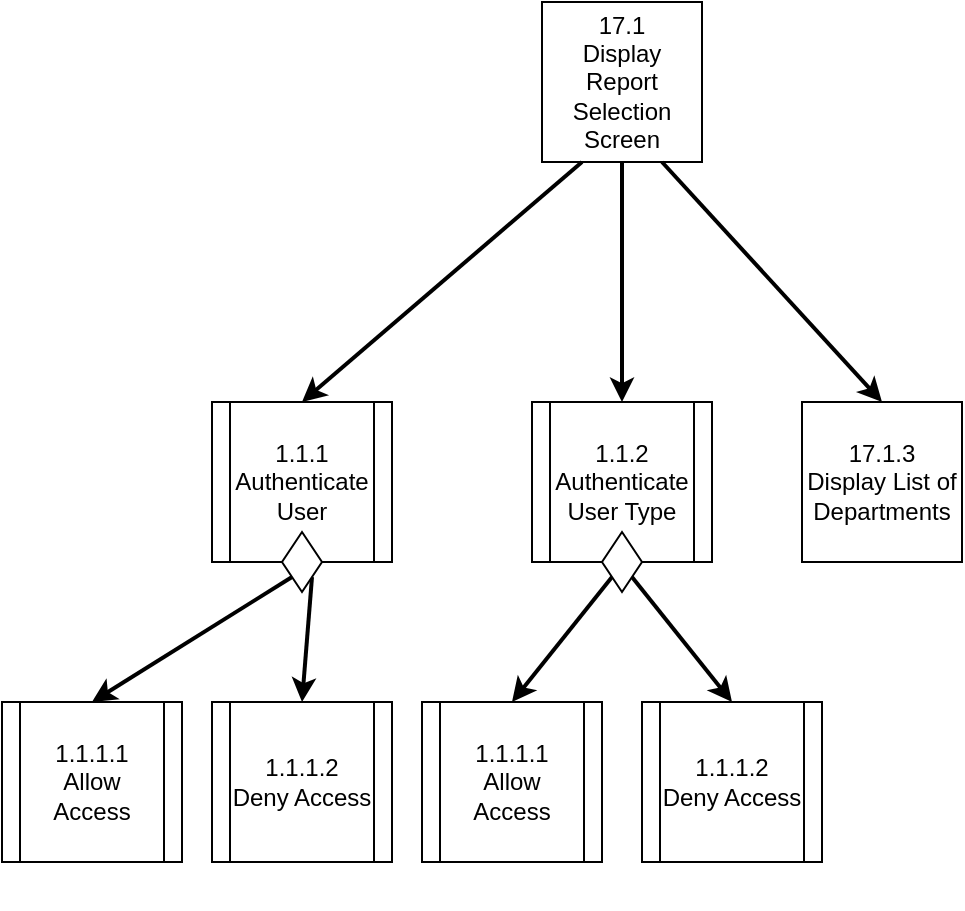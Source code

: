 <mxfile version="12.7.0" type="github" pages="2">
  <diagram id="4YmdYkod3J_SG8ZPj8dL" name="17.1: Display Report Creation Screen">
    <mxGraphModel dx="1038" dy="580" grid="1" gridSize="10" guides="1" tooltips="1" connect="1" arrows="1" fold="1" page="1" pageScale="1" pageWidth="850" pageHeight="1100" math="0" shadow="0">
      <root>
        <mxCell id="0"/>
        <mxCell id="1" parent="0"/>
        <mxCell id="GgS-fJ5CXfgOPeYuzjB5-1" value="17.1&lt;br&gt;Display Report Selection Screen" style="whiteSpace=wrap;html=1;aspect=fixed;" vertex="1" parent="1">
          <mxGeometry x="350" y="50" width="80" height="80" as="geometry"/>
        </mxCell>
        <mxCell id="GgS-fJ5CXfgOPeYuzjB5-2" value="" style="endArrow=classic;html=1;" edge="1" parent="1">
          <mxGeometry width="50" height="50" relative="1" as="geometry">
            <mxPoint x="180" y="490" as="sourcePoint"/>
            <mxPoint x="180" y="490" as="targetPoint"/>
          </mxGeometry>
        </mxCell>
        <mxCell id="GgS-fJ5CXfgOPeYuzjB5-3" value="17.1.3&lt;br&gt;Display List of Departments" style="whiteSpace=wrap;html=1;aspect=fixed;" vertex="1" parent="1">
          <mxGeometry x="480" y="250" width="80" height="80" as="geometry"/>
        </mxCell>
        <mxCell id="GgS-fJ5CXfgOPeYuzjB5-4" value="" style="endArrow=classic;html=1;exitX=0;exitY=1;exitDx=0;exitDy=0;entryX=0.5;entryY=0;entryDx=0;entryDy=0;strokeWidth=2;" edge="1" parent="1" source="GgS-fJ5CXfgOPeYuzjB5-11" target="GgS-fJ5CXfgOPeYuzjB5-10">
          <mxGeometry width="50" height="50" relative="1" as="geometry">
            <mxPoint x="260" y="390" as="sourcePoint"/>
            <mxPoint x="190" y="450" as="targetPoint"/>
          </mxGeometry>
        </mxCell>
        <mxCell id="GgS-fJ5CXfgOPeYuzjB5-5" value="" style="endArrow=classic;html=1;exitX=0.75;exitY=1;exitDx=0;exitDy=0;strokeWidth=2;entryX=0.5;entryY=0;entryDx=0;entryDy=0;" edge="1" parent="1" source="GgS-fJ5CXfgOPeYuzjB5-1" target="GgS-fJ5CXfgOPeYuzjB5-3">
          <mxGeometry width="50" height="50" relative="1" as="geometry">
            <mxPoint x="490" y="220" as="sourcePoint"/>
            <mxPoint x="515" y="250" as="targetPoint"/>
          </mxGeometry>
        </mxCell>
        <mxCell id="GgS-fJ5CXfgOPeYuzjB5-6" value="" style="endArrow=classic;html=1;exitX=0.25;exitY=1;exitDx=0;exitDy=0;entryX=0.5;entryY=0;entryDx=0;entryDy=0;strokeWidth=2;" edge="1" parent="1" source="GgS-fJ5CXfgOPeYuzjB5-1" target="GgS-fJ5CXfgOPeYuzjB5-8">
          <mxGeometry width="50" height="50" relative="1" as="geometry">
            <mxPoint x="240" y="170" as="sourcePoint"/>
            <mxPoint x="90" y="250" as="targetPoint"/>
          </mxGeometry>
        </mxCell>
        <mxCell id="GgS-fJ5CXfgOPeYuzjB5-7" value="" style="endArrow=classic;html=1;strokeWidth=2;entryX=0.5;entryY=0;entryDx=0;entryDy=0;exitX=1;exitY=1;exitDx=0;exitDy=0;" edge="1" parent="1" source="GgS-fJ5CXfgOPeYuzjB5-11" target="GgS-fJ5CXfgOPeYuzjB5-9">
          <mxGeometry width="50" height="50" relative="1" as="geometry">
            <mxPoint x="180" y="360" as="sourcePoint"/>
            <mxPoint x="80" y="450" as="targetPoint"/>
          </mxGeometry>
        </mxCell>
        <mxCell id="GgS-fJ5CXfgOPeYuzjB5-8" value="&lt;span style=&quot;white-space: normal&quot;&gt;1.1.1&lt;br&gt;&lt;/span&gt;Authenticate User" style="shape=process;whiteSpace=wrap;html=1;backgroundOutline=1;" vertex="1" parent="1">
          <mxGeometry x="185" y="250" width="90" height="80" as="geometry"/>
        </mxCell>
        <mxCell id="GgS-fJ5CXfgOPeYuzjB5-9" value="1.1.1.2&lt;br&gt;Deny Access" style="shape=process;whiteSpace=wrap;html=1;backgroundOutline=1;" vertex="1" parent="1">
          <mxGeometry x="185" y="400" width="90" height="80" as="geometry"/>
        </mxCell>
        <mxCell id="GgS-fJ5CXfgOPeYuzjB5-10" value="1.1.1.1&lt;br&gt;Allow Access" style="shape=process;whiteSpace=wrap;html=1;backgroundOutline=1;" vertex="1" parent="1">
          <mxGeometry x="80" y="400" width="90" height="80" as="geometry"/>
        </mxCell>
        <mxCell id="GgS-fJ5CXfgOPeYuzjB5-11" value="" style="rhombus;whiteSpace=wrap;html=1;fillColor=#FFFFFF;" vertex="1" parent="1">
          <mxGeometry x="220" y="315" width="20" height="30" as="geometry"/>
        </mxCell>
        <mxCell id="GgS-fJ5CXfgOPeYuzjB5-12" value="" style="endArrow=classic;html=1;" edge="1" parent="1">
          <mxGeometry width="50" height="50" relative="1" as="geometry">
            <mxPoint x="400" y="495" as="sourcePoint"/>
            <mxPoint x="400" y="495" as="targetPoint"/>
          </mxGeometry>
        </mxCell>
        <mxCell id="GgS-fJ5CXfgOPeYuzjB5-13" value="" style="endArrow=classic;html=1;exitX=0;exitY=1;exitDx=0;exitDy=0;strokeWidth=2;entryX=0.5;entryY=0;entryDx=0;entryDy=0;" edge="1" parent="1" source="GgS-fJ5CXfgOPeYuzjB5-16" target="GgS-fJ5CXfgOPeYuzjB5-18">
          <mxGeometry width="50" height="50" relative="1" as="geometry">
            <mxPoint x="475" y="390" as="sourcePoint"/>
            <mxPoint x="310" y="420" as="targetPoint"/>
          </mxGeometry>
        </mxCell>
        <mxCell id="GgS-fJ5CXfgOPeYuzjB5-14" value="" style="endArrow=classic;html=1;strokeWidth=2;exitX=1;exitY=1;exitDx=0;exitDy=0;entryX=0.5;entryY=0;entryDx=0;entryDy=0;" edge="1" parent="1" source="GgS-fJ5CXfgOPeYuzjB5-16" target="GgS-fJ5CXfgOPeYuzjB5-19">
          <mxGeometry width="50" height="50" relative="1" as="geometry">
            <mxPoint x="395" y="360" as="sourcePoint"/>
            <mxPoint x="430" y="410" as="targetPoint"/>
          </mxGeometry>
        </mxCell>
        <mxCell id="GgS-fJ5CXfgOPeYuzjB5-15" value="&lt;span style=&quot;white-space: normal&quot;&gt;1.1.2&lt;br&gt;&lt;/span&gt;Authenticate User Type" style="shape=process;whiteSpace=wrap;html=1;backgroundOutline=1;" vertex="1" parent="1">
          <mxGeometry x="345" y="250" width="90" height="80" as="geometry"/>
        </mxCell>
        <mxCell id="GgS-fJ5CXfgOPeYuzjB5-16" value="" style="rhombus;whiteSpace=wrap;html=1;fillColor=#FFFFFF;" vertex="1" parent="1">
          <mxGeometry x="380" y="315" width="20" height="30" as="geometry"/>
        </mxCell>
        <mxCell id="GgS-fJ5CXfgOPeYuzjB5-17" value="" style="endArrow=classic;html=1;exitX=0.5;exitY=1;exitDx=0;exitDy=0;entryX=0.5;entryY=0;entryDx=0;entryDy=0;strokeWidth=2;" edge="1" parent="1" source="GgS-fJ5CXfgOPeYuzjB5-1" target="GgS-fJ5CXfgOPeYuzjB5-15">
          <mxGeometry width="50" height="50" relative="1" as="geometry">
            <mxPoint x="397.5" y="150" as="sourcePoint"/>
            <mxPoint x="192.5" y="270" as="targetPoint"/>
          </mxGeometry>
        </mxCell>
        <mxCell id="GgS-fJ5CXfgOPeYuzjB5-18" value="1.1.1.1&lt;br&gt;Allow Access" style="shape=process;whiteSpace=wrap;html=1;backgroundOutline=1;" vertex="1" parent="1">
          <mxGeometry x="290" y="400" width="90" height="80" as="geometry"/>
        </mxCell>
        <mxCell id="GgS-fJ5CXfgOPeYuzjB5-19" value="1.1.1.2&lt;br&gt;Deny Access" style="shape=process;whiteSpace=wrap;html=1;backgroundOutline=1;" vertex="1" parent="1">
          <mxGeometry x="400" y="400" width="90" height="80" as="geometry"/>
        </mxCell>
      </root>
    </mxGraphModel>
  </diagram>
  <diagram id="d0ySRuSvXzREFa9gNcK0" name="17.2: Generate Requested Report">
    <mxGraphModel dx="1888" dy="580" grid="1" gridSize="10" guides="1" tooltips="1" connect="1" arrows="1" fold="1" page="1" pageScale="1" pageWidth="850" pageHeight="1100" math="0" shadow="0">
      <root>
        <mxCell id="EmbihibUC29BOiZUdnOn-0"/>
        <mxCell id="EmbihibUC29BOiZUdnOn-1" parent="EmbihibUC29BOiZUdnOn-0"/>
        <mxCell id="HvQKUCN0Da436xTyyr2u-0" value="17.2&lt;br&gt;Generate Requested Report" style="whiteSpace=wrap;html=1;aspect=fixed;" vertex="1" parent="EmbihibUC29BOiZUdnOn-1">
          <mxGeometry x="520" y="60" width="80" height="80" as="geometry"/>
        </mxCell>
        <mxCell id="HvQKUCN0Da436xTyyr2u-1" value="17.2.2&lt;br&gt;Display Requested Report" style="whiteSpace=wrap;html=1;aspect=fixed;" vertex="1" parent="EmbihibUC29BOiZUdnOn-1">
          <mxGeometry x="710" y="195" width="80" height="80" as="geometry"/>
        </mxCell>
        <mxCell id="HvQKUCN0Da436xTyyr2u-2" value="" style="endArrow=classic;html=1;exitX=0.75;exitY=1;exitDx=0;exitDy=0;strokeWidth=2;entryX=0.5;entryY=0;entryDx=0;entryDy=0;" edge="1" parent="EmbihibUC29BOiZUdnOn-1" source="HvQKUCN0Da436xTyyr2u-0" target="HvQKUCN0Da436xTyyr2u-1">
          <mxGeometry width="50" height="50" relative="1" as="geometry">
            <mxPoint x="745" y="220" as="sourcePoint"/>
            <mxPoint x="770" y="250" as="targetPoint"/>
          </mxGeometry>
        </mxCell>
        <mxCell id="HvQKUCN0Da436xTyyr2u-3" value="" style="endArrow=classic;html=1;exitX=0.25;exitY=1;exitDx=0;exitDy=0;entryX=0.5;entryY=0;entryDx=0;entryDy=0;strokeWidth=2;" edge="1" parent="EmbihibUC29BOiZUdnOn-1" source="HvQKUCN0Da436xTyyr2u-0" target="HvQKUCN0Da436xTyyr2u-5">
          <mxGeometry width="50" height="50" relative="1" as="geometry">
            <mxPoint x="397.5" y="150" as="sourcePoint"/>
            <mxPoint x="390" y="250" as="targetPoint"/>
          </mxGeometry>
        </mxCell>
        <mxCell id="HvQKUCN0Da436xTyyr2u-4" value="" style="endArrow=classic;html=1;strokeWidth=2;entryX=0.5;entryY=0;entryDx=0;entryDy=0;exitX=0.25;exitY=1;exitDx=0;exitDy=0;" edge="1" parent="EmbihibUC29BOiZUdnOn-1" source="HvQKUCN0Da436xTyyr2u-5" target="HvQKUCN0Da436xTyyr2u-7">
          <mxGeometry width="50" height="50" relative="1" as="geometry">
            <mxPoint x="360" y="330" as="sourcePoint"/>
            <mxPoint x="210" y="380" as="targetPoint"/>
          </mxGeometry>
        </mxCell>
        <mxCell id="HvQKUCN0Da436xTyyr2u-5" value="1.1.4&lt;br&gt;Get Required Information from Database" style="shape=process;whiteSpace=wrap;html=1;backgroundOutline=1;" vertex="1" parent="EmbihibUC29BOiZUdnOn-1">
          <mxGeometry x="290" y="190" width="90" height="90" as="geometry"/>
        </mxCell>
        <mxCell id="HvQKUCN0Da436xTyyr2u-7" value="1.1.4.1&lt;br&gt;Retrieve User Type Information from User Type Table" style="shape=process;whiteSpace=wrap;html=1;backgroundOutline=1;" vertex="1" parent="EmbihibUC29BOiZUdnOn-1">
          <mxGeometry x="-20" y="390" width="100" height="90" as="geometry"/>
        </mxCell>
        <mxCell id="HvQKUCN0Da436xTyyr2u-8" value="2.1.4.1&lt;br&gt;Retrieve List of Group Homes from Group Home Table" style="shape=process;whiteSpace=wrap;html=1;backgroundOutline=1;" vertex="1" parent="EmbihibUC29BOiZUdnOn-1">
          <mxGeometry x="100" y="390" width="100" height="90" as="geometry"/>
        </mxCell>
        <mxCell id="HvQKUCN0Da436xTyyr2u-9" value="17.2.1.3&lt;br&gt;Retrieve List of Clients from Client Table" style="shape=process;whiteSpace=wrap;html=1;backgroundOutline=1;" vertex="1" parent="EmbihibUC29BOiZUdnOn-1">
          <mxGeometry x="220" y="390" width="100" height="90" as="geometry"/>
        </mxCell>
        <mxCell id="HvQKUCN0Da436xTyyr2u-10" value="17.2.1.5&lt;br&gt;Retrieve List of Departments from Department Table" style="shape=process;whiteSpace=wrap;html=1;backgroundOutline=1;" vertex="1" parent="EmbihibUC29BOiZUdnOn-1">
          <mxGeometry x="460" y="390" width="110" height="90" as="geometry"/>
        </mxCell>
        <mxCell id="HvQKUCN0Da436xTyyr2u-11" value="17.2.1.4&lt;br&gt;Retrieve List of Staff from Staff Table" style="shape=process;whiteSpace=wrap;html=1;backgroundOutline=1;" vertex="1" parent="EmbihibUC29BOiZUdnOn-1">
          <mxGeometry x="340" y="390" width="100" height="90" as="geometry"/>
        </mxCell>
        <mxCell id="HvQKUCN0Da436xTyyr2u-12" value="17.2.1.6&lt;br&gt;Retrieve List of Shifts from Shift Table" style="shape=process;whiteSpace=wrap;html=1;backgroundOutline=1;" vertex="1" parent="EmbihibUC29BOiZUdnOn-1">
          <mxGeometry x="590" y="390" width="100" height="90" as="geometry"/>
        </mxCell>
        <mxCell id="HvQKUCN0Da436xTyyr2u-13" value="" style="endArrow=classic;html=1;strokeWidth=2;entryX=0.5;entryY=0;entryDx=0;entryDy=0;exitX=0.25;exitY=1;exitDx=0;exitDy=0;" edge="1" parent="EmbihibUC29BOiZUdnOn-1" source="HvQKUCN0Da436xTyyr2u-5" target="HvQKUCN0Da436xTyyr2u-8">
          <mxGeometry width="50" height="50" relative="1" as="geometry">
            <mxPoint x="322.5" y="350" as="sourcePoint"/>
            <mxPoint x="40" y="400" as="targetPoint"/>
          </mxGeometry>
        </mxCell>
        <mxCell id="HvQKUCN0Da436xTyyr2u-14" value="" style="endArrow=classic;html=1;strokeWidth=2;entryX=0.5;entryY=0;entryDx=0;entryDy=0;exitX=0.5;exitY=1;exitDx=0;exitDy=0;" edge="1" parent="EmbihibUC29BOiZUdnOn-1" source="HvQKUCN0Da436xTyyr2u-5" target="HvQKUCN0Da436xTyyr2u-9">
          <mxGeometry width="50" height="50" relative="1" as="geometry">
            <mxPoint x="340" y="350" as="sourcePoint"/>
            <mxPoint x="50" y="410" as="targetPoint"/>
          </mxGeometry>
        </mxCell>
        <mxCell id="HvQKUCN0Da436xTyyr2u-15" value="" style="endArrow=classic;html=1;strokeWidth=2;entryX=0.5;entryY=0;entryDx=0;entryDy=0;exitX=0.5;exitY=1;exitDx=0;exitDy=0;" edge="1" parent="EmbihibUC29BOiZUdnOn-1" source="HvQKUCN0Da436xTyyr2u-5" target="HvQKUCN0Da436xTyyr2u-11">
          <mxGeometry width="50" height="50" relative="1" as="geometry">
            <mxPoint x="342.5" y="370" as="sourcePoint"/>
            <mxPoint x="60" y="420" as="targetPoint"/>
          </mxGeometry>
        </mxCell>
        <mxCell id="HvQKUCN0Da436xTyyr2u-16" value="" style="endArrow=classic;html=1;strokeWidth=2;entryX=0.5;entryY=0;entryDx=0;entryDy=0;exitX=0.75;exitY=1;exitDx=0;exitDy=0;" edge="1" parent="EmbihibUC29BOiZUdnOn-1" source="HvQKUCN0Da436xTyyr2u-5" target="HvQKUCN0Da436xTyyr2u-10">
          <mxGeometry width="50" height="50" relative="1" as="geometry">
            <mxPoint x="352.5" y="380" as="sourcePoint"/>
            <mxPoint x="70" y="430" as="targetPoint"/>
          </mxGeometry>
        </mxCell>
        <mxCell id="HvQKUCN0Da436xTyyr2u-17" value="" style="endArrow=classic;html=1;strokeWidth=2;entryX=0.5;entryY=0;entryDx=0;entryDy=0;exitX=0.75;exitY=1;exitDx=0;exitDy=0;" edge="1" parent="EmbihibUC29BOiZUdnOn-1" source="HvQKUCN0Da436xTyyr2u-5" target="HvQKUCN0Da436xTyyr2u-12">
          <mxGeometry width="50" height="50" relative="1" as="geometry">
            <mxPoint x="362.5" y="390" as="sourcePoint"/>
            <mxPoint x="80" y="440" as="targetPoint"/>
          </mxGeometry>
        </mxCell>
        <mxCell id="HvQKUCN0Da436xTyyr2u-18" value="17.2.2.1&lt;br&gt;Sort Data by User Criteria" style="whiteSpace=wrap;html=1;aspect=fixed;" vertex="1" parent="EmbihibUC29BOiZUdnOn-1">
          <mxGeometry x="710" y="390" width="80" height="80" as="geometry"/>
        </mxCell>
        <mxCell id="HvQKUCN0Da436xTyyr2u-19" value="" style="endArrow=classic;html=1;strokeWidth=2;entryX=0.5;entryY=0;entryDx=0;entryDy=0;exitX=0.5;exitY=1;exitDx=0;exitDy=0;" edge="1" parent="EmbihibUC29BOiZUdnOn-1" source="HvQKUCN0Da436xTyyr2u-1" target="HvQKUCN0Da436xTyyr2u-18">
          <mxGeometry width="50" height="50" relative="1" as="geometry">
            <mxPoint x="663.75" y="300" as="sourcePoint"/>
            <mxPoint x="946.25" y="410" as="targetPoint"/>
          </mxGeometry>
        </mxCell>
      </root>
    </mxGraphModel>
  </diagram>
</mxfile>
